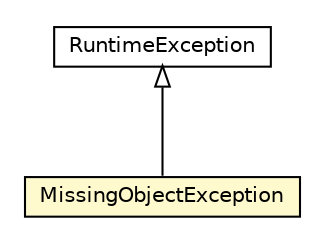 #!/usr/local/bin/dot
#
# Class diagram 
# Generated by UMLGraph version 5.1 (http://www.umlgraph.org/)
#

digraph G {
	edge [fontname="Helvetica",fontsize=10,labelfontname="Helvetica",labelfontsize=10];
	node [fontname="Helvetica",fontsize=10,shape=plaintext];
	nodesep=0.25;
	ranksep=0.5;
	// pt.ist.fenixframework.core.exception.MissingObjectException
	c34698 [label=<<table title="pt.ist.fenixframework.core.exception.MissingObjectException" border="0" cellborder="1" cellspacing="0" cellpadding="2" port="p" bgcolor="lemonChiffon" href="./MissingObjectException.html">
		<tr><td><table border="0" cellspacing="0" cellpadding="1">
<tr><td align="center" balign="center"> MissingObjectException </td></tr>
		</table></td></tr>
		</table>>, fontname="Helvetica", fontcolor="black", fontsize=10.0];
	//pt.ist.fenixframework.core.exception.MissingObjectException extends java.lang.RuntimeException
	c35009:p -> c34698:p [dir=back,arrowtail=empty];
	// java.lang.RuntimeException
	c35009 [label=<<table title="java.lang.RuntimeException" border="0" cellborder="1" cellspacing="0" cellpadding="2" port="p" href="http://java.sun.com/j2se/1.4.2/docs/api/java/lang/RuntimeException.html">
		<tr><td><table border="0" cellspacing="0" cellpadding="1">
<tr><td align="center" balign="center"> RuntimeException </td></tr>
		</table></td></tr>
		</table>>, fontname="Helvetica", fontcolor="black", fontsize=10.0];
}

